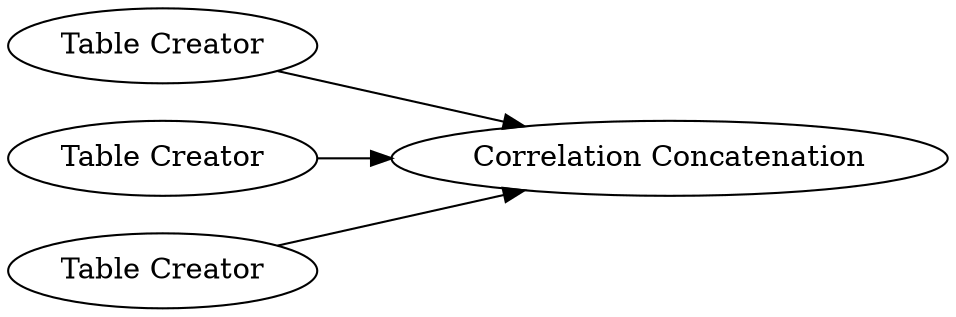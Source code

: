 digraph {
	19 -> 20
	18 -> 20
	17 -> 20
	18 [label="Table Creator"]
	17 [label="Table Creator"]
	20 [label="Correlation Concatenation"]
	19 [label="Table Creator"]
	rankdir=LR
}
